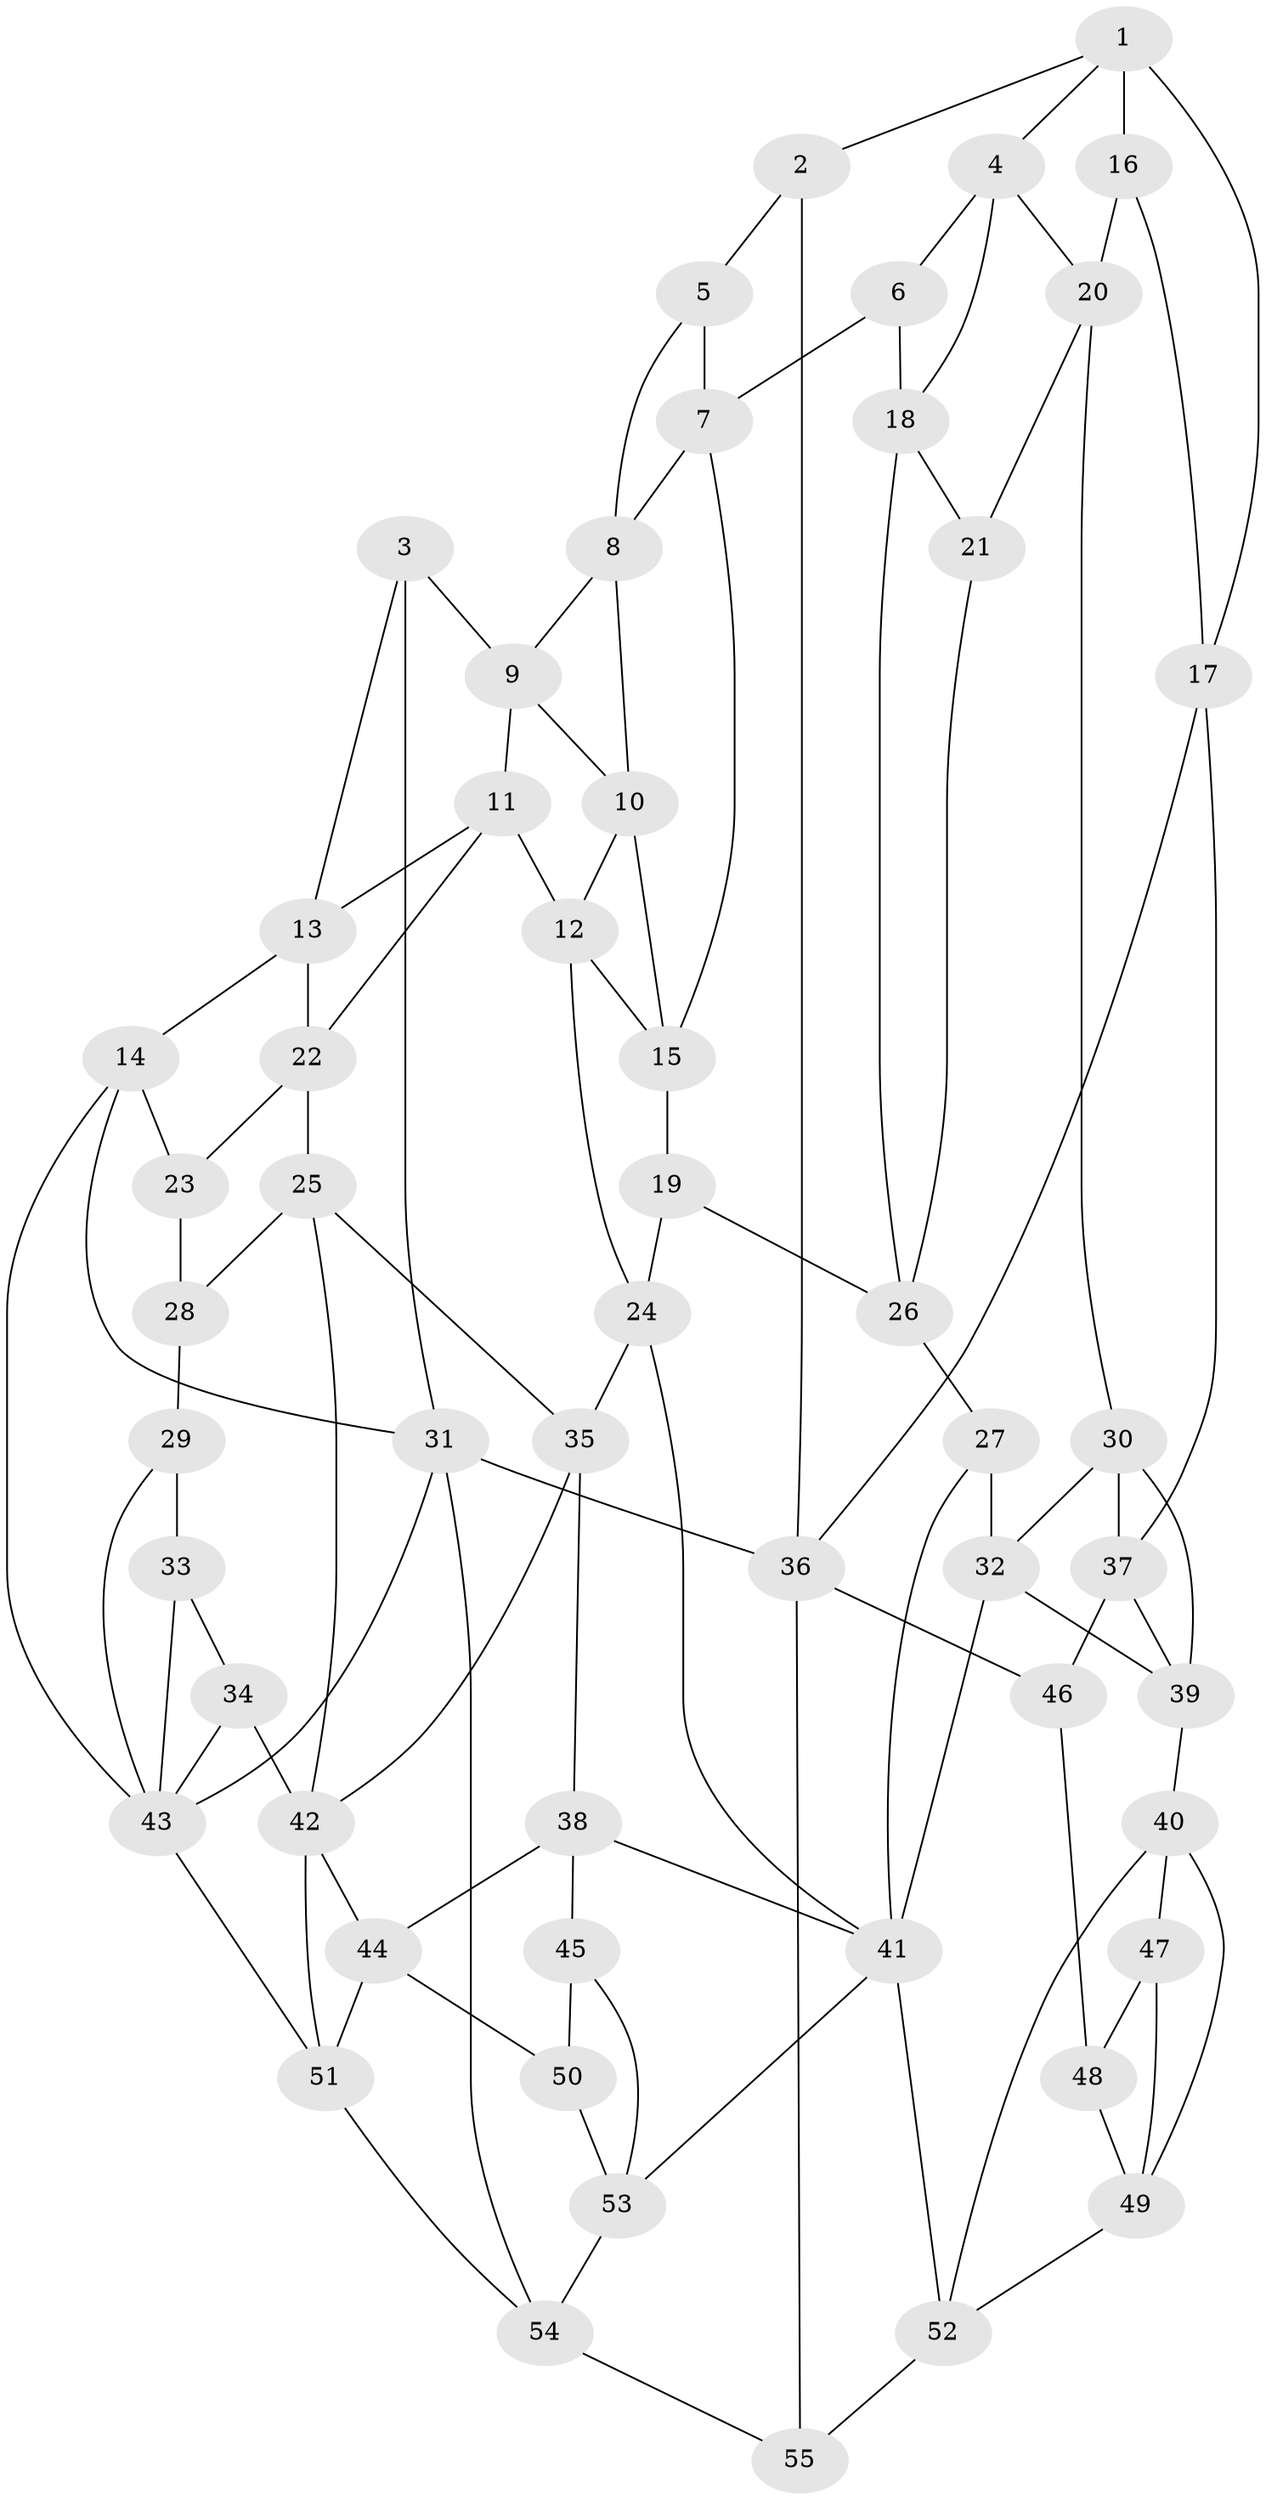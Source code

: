 // original degree distribution, {3: 0.05454545454545454, 4: 0.17272727272727273, 5: 0.5454545454545454, 6: 0.22727272727272727}
// Generated by graph-tools (version 1.1) at 2025/27/03/09/25 03:27:05]
// undirected, 55 vertices, 104 edges
graph export_dot {
graph [start="1"]
  node [color=gray90,style=filled];
  1;
  2;
  3;
  4;
  5;
  6;
  7;
  8;
  9;
  10;
  11;
  12;
  13;
  14;
  15;
  16;
  17;
  18;
  19;
  20;
  21;
  22;
  23;
  24;
  25;
  26;
  27;
  28;
  29;
  30;
  31;
  32;
  33;
  34;
  35;
  36;
  37;
  38;
  39;
  40;
  41;
  42;
  43;
  44;
  45;
  46;
  47;
  48;
  49;
  50;
  51;
  52;
  53;
  54;
  55;
  1 -- 2 [weight=1.0];
  1 -- 4 [weight=1.0];
  1 -- 16 [weight=2.0];
  1 -- 17 [weight=1.0];
  2 -- 5 [weight=1.0];
  2 -- 36 [weight=1.0];
  3 -- 9 [weight=1.0];
  3 -- 13 [weight=1.0];
  3 -- 31 [weight=1.0];
  4 -- 6 [weight=1.0];
  4 -- 18 [weight=1.0];
  4 -- 20 [weight=1.0];
  5 -- 7 [weight=1.0];
  5 -- 8 [weight=1.0];
  6 -- 7 [weight=1.0];
  6 -- 18 [weight=1.0];
  7 -- 8 [weight=1.0];
  7 -- 15 [weight=1.0];
  8 -- 9 [weight=1.0];
  8 -- 10 [weight=1.0];
  9 -- 10 [weight=1.0];
  9 -- 11 [weight=1.0];
  10 -- 12 [weight=1.0];
  10 -- 15 [weight=1.0];
  11 -- 12 [weight=1.0];
  11 -- 13 [weight=1.0];
  11 -- 22 [weight=1.0];
  12 -- 15 [weight=1.0];
  12 -- 24 [weight=1.0];
  13 -- 14 [weight=1.0];
  13 -- 22 [weight=1.0];
  14 -- 23 [weight=1.0];
  14 -- 31 [weight=1.0];
  14 -- 43 [weight=1.0];
  15 -- 19 [weight=1.0];
  16 -- 17 [weight=1.0];
  16 -- 20 [weight=1.0];
  17 -- 36 [weight=1.0];
  17 -- 37 [weight=1.0];
  18 -- 21 [weight=1.0];
  18 -- 26 [weight=1.0];
  19 -- 24 [weight=1.0];
  19 -- 26 [weight=1.0];
  20 -- 21 [weight=1.0];
  20 -- 30 [weight=1.0];
  21 -- 26 [weight=1.0];
  22 -- 23 [weight=1.0];
  22 -- 25 [weight=1.0];
  23 -- 28 [weight=1.0];
  24 -- 35 [weight=1.0];
  24 -- 41 [weight=1.0];
  25 -- 28 [weight=1.0];
  25 -- 35 [weight=1.0];
  25 -- 42 [weight=1.0];
  26 -- 27 [weight=1.0];
  27 -- 32 [weight=1.0];
  27 -- 41 [weight=1.0];
  28 -- 29 [weight=1.0];
  29 -- 33 [weight=1.0];
  29 -- 43 [weight=1.0];
  30 -- 32 [weight=1.0];
  30 -- 37 [weight=1.0];
  30 -- 39 [weight=1.0];
  31 -- 36 [weight=2.0];
  31 -- 43 [weight=1.0];
  31 -- 54 [weight=1.0];
  32 -- 39 [weight=1.0];
  32 -- 41 [weight=1.0];
  33 -- 34 [weight=1.0];
  33 -- 43 [weight=1.0];
  34 -- 42 [weight=2.0];
  34 -- 43 [weight=1.0];
  35 -- 38 [weight=1.0];
  35 -- 42 [weight=1.0];
  36 -- 46 [weight=1.0];
  36 -- 55 [weight=1.0];
  37 -- 39 [weight=1.0];
  37 -- 46 [weight=1.0];
  38 -- 41 [weight=1.0];
  38 -- 44 [weight=1.0];
  38 -- 45 [weight=1.0];
  39 -- 40 [weight=1.0];
  40 -- 47 [weight=1.0];
  40 -- 49 [weight=1.0];
  40 -- 52 [weight=1.0];
  41 -- 52 [weight=1.0];
  41 -- 53 [weight=1.0];
  42 -- 44 [weight=1.0];
  42 -- 51 [weight=1.0];
  43 -- 51 [weight=1.0];
  44 -- 50 [weight=1.0];
  44 -- 51 [weight=1.0];
  45 -- 50 [weight=2.0];
  45 -- 53 [weight=1.0];
  46 -- 48 [weight=2.0];
  47 -- 48 [weight=1.0];
  47 -- 49 [weight=1.0];
  48 -- 49 [weight=1.0];
  49 -- 52 [weight=1.0];
  50 -- 53 [weight=1.0];
  51 -- 54 [weight=1.0];
  52 -- 55 [weight=1.0];
  53 -- 54 [weight=1.0];
  54 -- 55 [weight=1.0];
}
